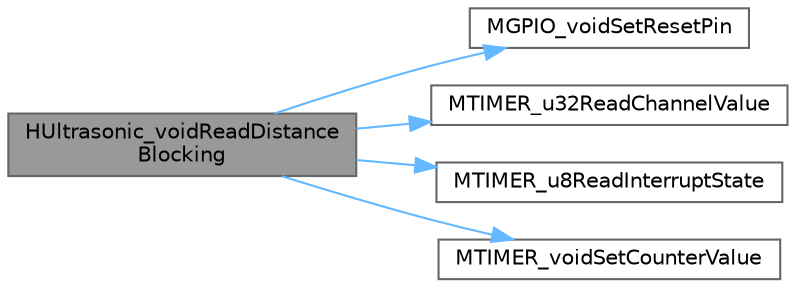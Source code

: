 digraph "HUltrasonic_voidReadDistanceBlocking"
{
 // LATEX_PDF_SIZE
  bgcolor="transparent";
  edge [fontname=Helvetica,fontsize=10,labelfontname=Helvetica,labelfontsize=10];
  node [fontname=Helvetica,fontsize=10,shape=box,height=0.2,width=0.4];
  rankdir="LR";
  Node1 [id="Node000001",label="HUltrasonic_voidReadDistance\lBlocking",height=0.2,width=0.4,color="gray40", fillcolor="grey60", style="filled", fontcolor="black",tooltip="Function to Trigger Signal on Trigger pin of ultrasonic sensor and capture the Rising and falling edg..."];
  Node1 -> Node2 [id="edge1_Node000001_Node000002",color="steelblue1",style="solid",tooltip=" "];
  Node2 [id="Node000002",label="MGPIO_voidSetResetPin",height=0.2,width=0.4,color="grey40", fillcolor="white", style="filled",URL="$_m_g_p_i_o___program_8c.html#ab984e27ec792d8b17bcc9b9829a2c149",tooltip="this function is responsible for setting the value of any output GPIO pin (but in one clk cycle)"];
  Node1 -> Node3 [id="edge2_Node000001_Node000003",color="steelblue1",style="solid",tooltip=" "];
  Node3 [id="Node000003",label="MTIMER_u32ReadChannelValue",height=0.2,width=0.4,color="grey40", fillcolor="white", style="filled",URL="$_m_t_i_m_e_r___program_8c.html#a38582f85dd11f08f4bd05c60a55c20ad",tooltip="This Function to Read the captured value from the specified channel."];
  Node1 -> Node4 [id="edge3_Node000001_Node000004",color="steelblue1",style="solid",tooltip=" "];
  Node4 [id="Node000004",label="MTIMER_u8ReadInterruptState",height=0.2,width=0.4,color="grey40", fillcolor="white", style="filled",URL="$_m_t_i_m_e_r___program_8c.html#a31530bc9bf1cda68f07528df15ab31d1",tooltip="This function to read state of Capture/compare interrupt flag of the specified channel."];
  Node1 -> Node5 [id="edge4_Node000001_Node000005",color="steelblue1",style="solid",tooltip=" "];
  Node5 [id="Node000005",label="MTIMER_voidSetCounterValue",height=0.2,width=0.4,color="grey40", fillcolor="white", style="filled",URL="$_m_t_i_m_e_r___program_8c.html#a2a9f42815aa5d6777ab0ef17de860b91",tooltip="This function to set The counter value in CNT register."];
}
